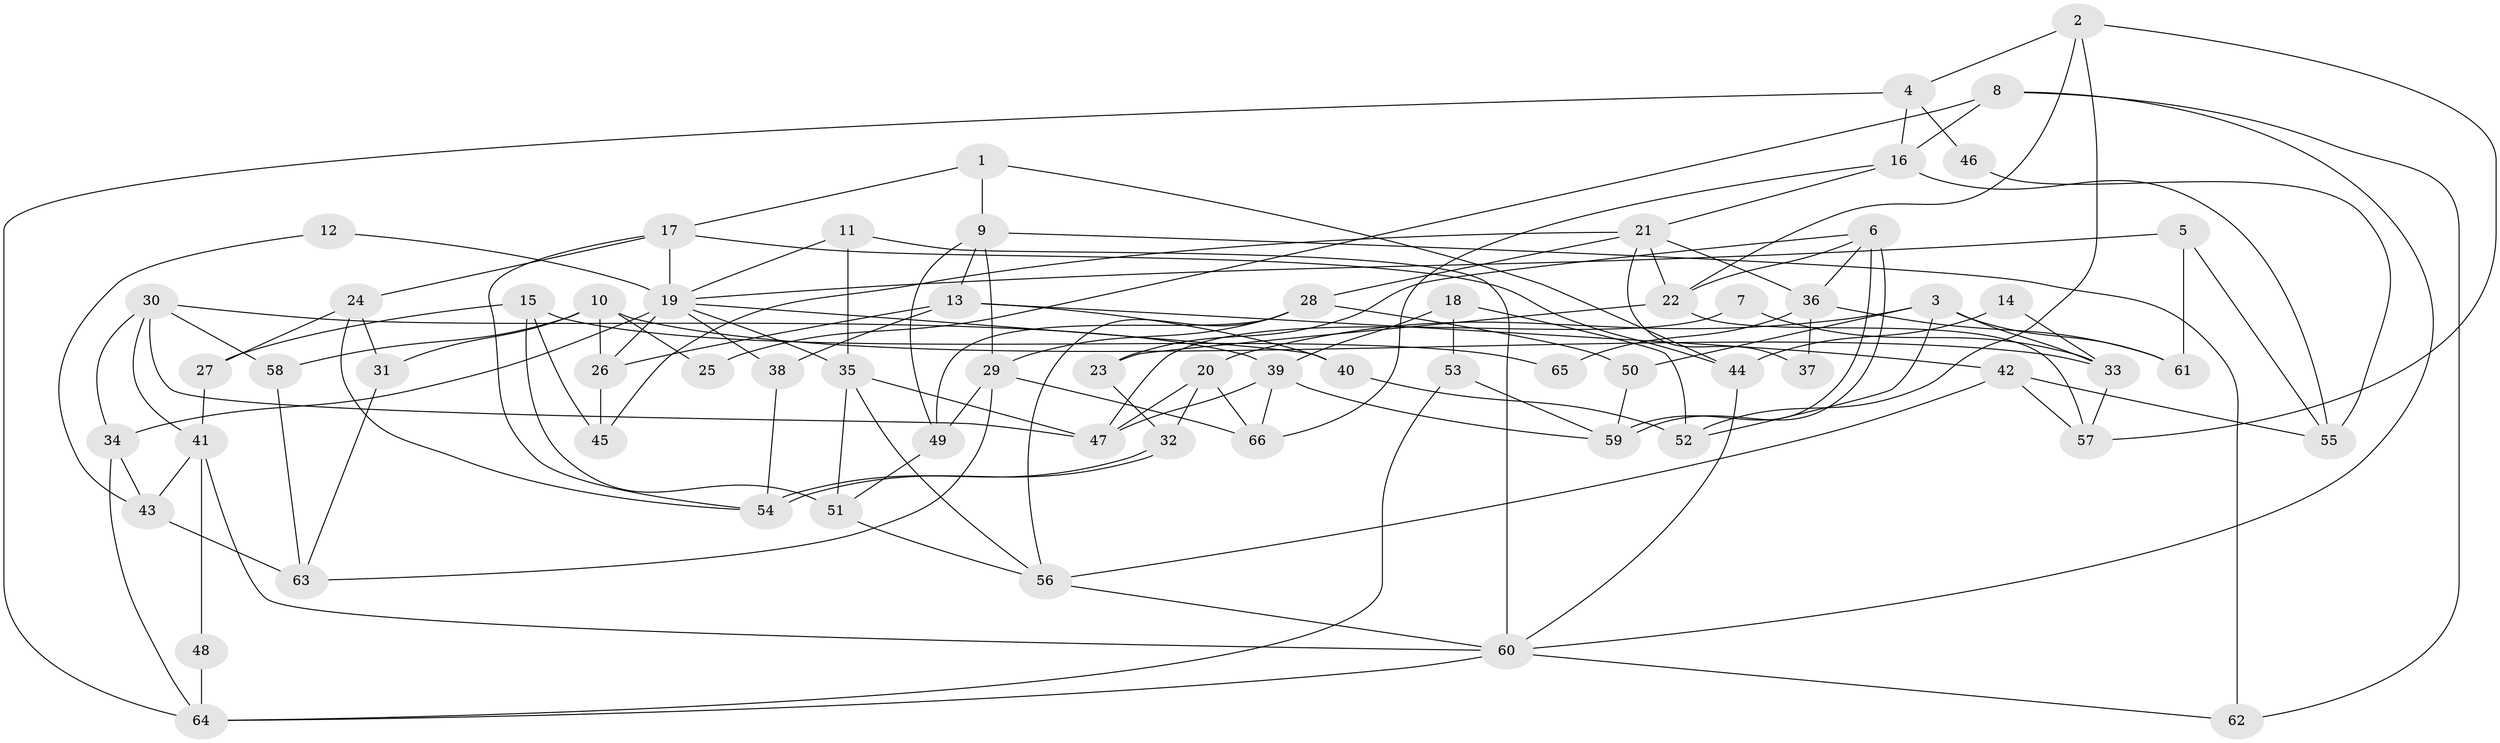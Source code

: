 // Generated by graph-tools (version 1.1) at 2025/02/03/09/25 03:02:03]
// undirected, 66 vertices, 132 edges
graph export_dot {
graph [start="1"]
  node [color=gray90,style=filled];
  1;
  2;
  3;
  4;
  5;
  6;
  7;
  8;
  9;
  10;
  11;
  12;
  13;
  14;
  15;
  16;
  17;
  18;
  19;
  20;
  21;
  22;
  23;
  24;
  25;
  26;
  27;
  28;
  29;
  30;
  31;
  32;
  33;
  34;
  35;
  36;
  37;
  38;
  39;
  40;
  41;
  42;
  43;
  44;
  45;
  46;
  47;
  48;
  49;
  50;
  51;
  52;
  53;
  54;
  55;
  56;
  57;
  58;
  59;
  60;
  61;
  62;
  63;
  64;
  65;
  66;
  1 -- 9;
  1 -- 17;
  1 -- 44;
  2 -- 22;
  2 -- 52;
  2 -- 4;
  2 -- 57;
  3 -- 52;
  3 -- 61;
  3 -- 20;
  3 -- 33;
  3 -- 50;
  4 -- 64;
  4 -- 16;
  4 -- 46;
  5 -- 19;
  5 -- 55;
  5 -- 61;
  6 -- 23;
  6 -- 59;
  6 -- 59;
  6 -- 22;
  6 -- 36;
  7 -- 47;
  7 -- 33;
  8 -- 60;
  8 -- 16;
  8 -- 25;
  8 -- 62;
  9 -- 13;
  9 -- 62;
  9 -- 29;
  9 -- 49;
  10 -- 31;
  10 -- 33;
  10 -- 25;
  10 -- 26;
  10 -- 58;
  11 -- 60;
  11 -- 35;
  11 -- 19;
  12 -- 19;
  12 -- 43;
  13 -- 26;
  13 -- 38;
  13 -- 40;
  13 -- 42;
  14 -- 44;
  14 -- 33;
  15 -- 51;
  15 -- 45;
  15 -- 27;
  15 -- 65;
  16 -- 66;
  16 -- 21;
  16 -- 55;
  17 -- 19;
  17 -- 24;
  17 -- 44;
  17 -- 54;
  18 -- 53;
  18 -- 39;
  18 -- 52;
  19 -- 35;
  19 -- 26;
  19 -- 34;
  19 -- 38;
  19 -- 40;
  20 -- 66;
  20 -- 32;
  20 -- 47;
  21 -- 28;
  21 -- 22;
  21 -- 36;
  21 -- 37;
  21 -- 45;
  22 -- 23;
  22 -- 57;
  23 -- 32;
  24 -- 54;
  24 -- 27;
  24 -- 31;
  26 -- 45;
  27 -- 41;
  28 -- 56;
  28 -- 49;
  28 -- 29;
  28 -- 50;
  29 -- 49;
  29 -- 63;
  29 -- 66;
  30 -- 47;
  30 -- 34;
  30 -- 39;
  30 -- 41;
  30 -- 58;
  31 -- 63;
  32 -- 54;
  32 -- 54;
  33 -- 57;
  34 -- 43;
  34 -- 64;
  35 -- 47;
  35 -- 56;
  35 -- 51;
  36 -- 37;
  36 -- 61;
  36 -- 65;
  38 -- 54;
  39 -- 59;
  39 -- 47;
  39 -- 66;
  40 -- 52;
  41 -- 60;
  41 -- 43;
  41 -- 48;
  42 -- 57;
  42 -- 55;
  42 -- 56;
  43 -- 63;
  44 -- 60;
  46 -- 55;
  48 -- 64;
  49 -- 51;
  50 -- 59;
  51 -- 56;
  53 -- 64;
  53 -- 59;
  56 -- 60;
  58 -- 63;
  60 -- 62;
  60 -- 64;
}
